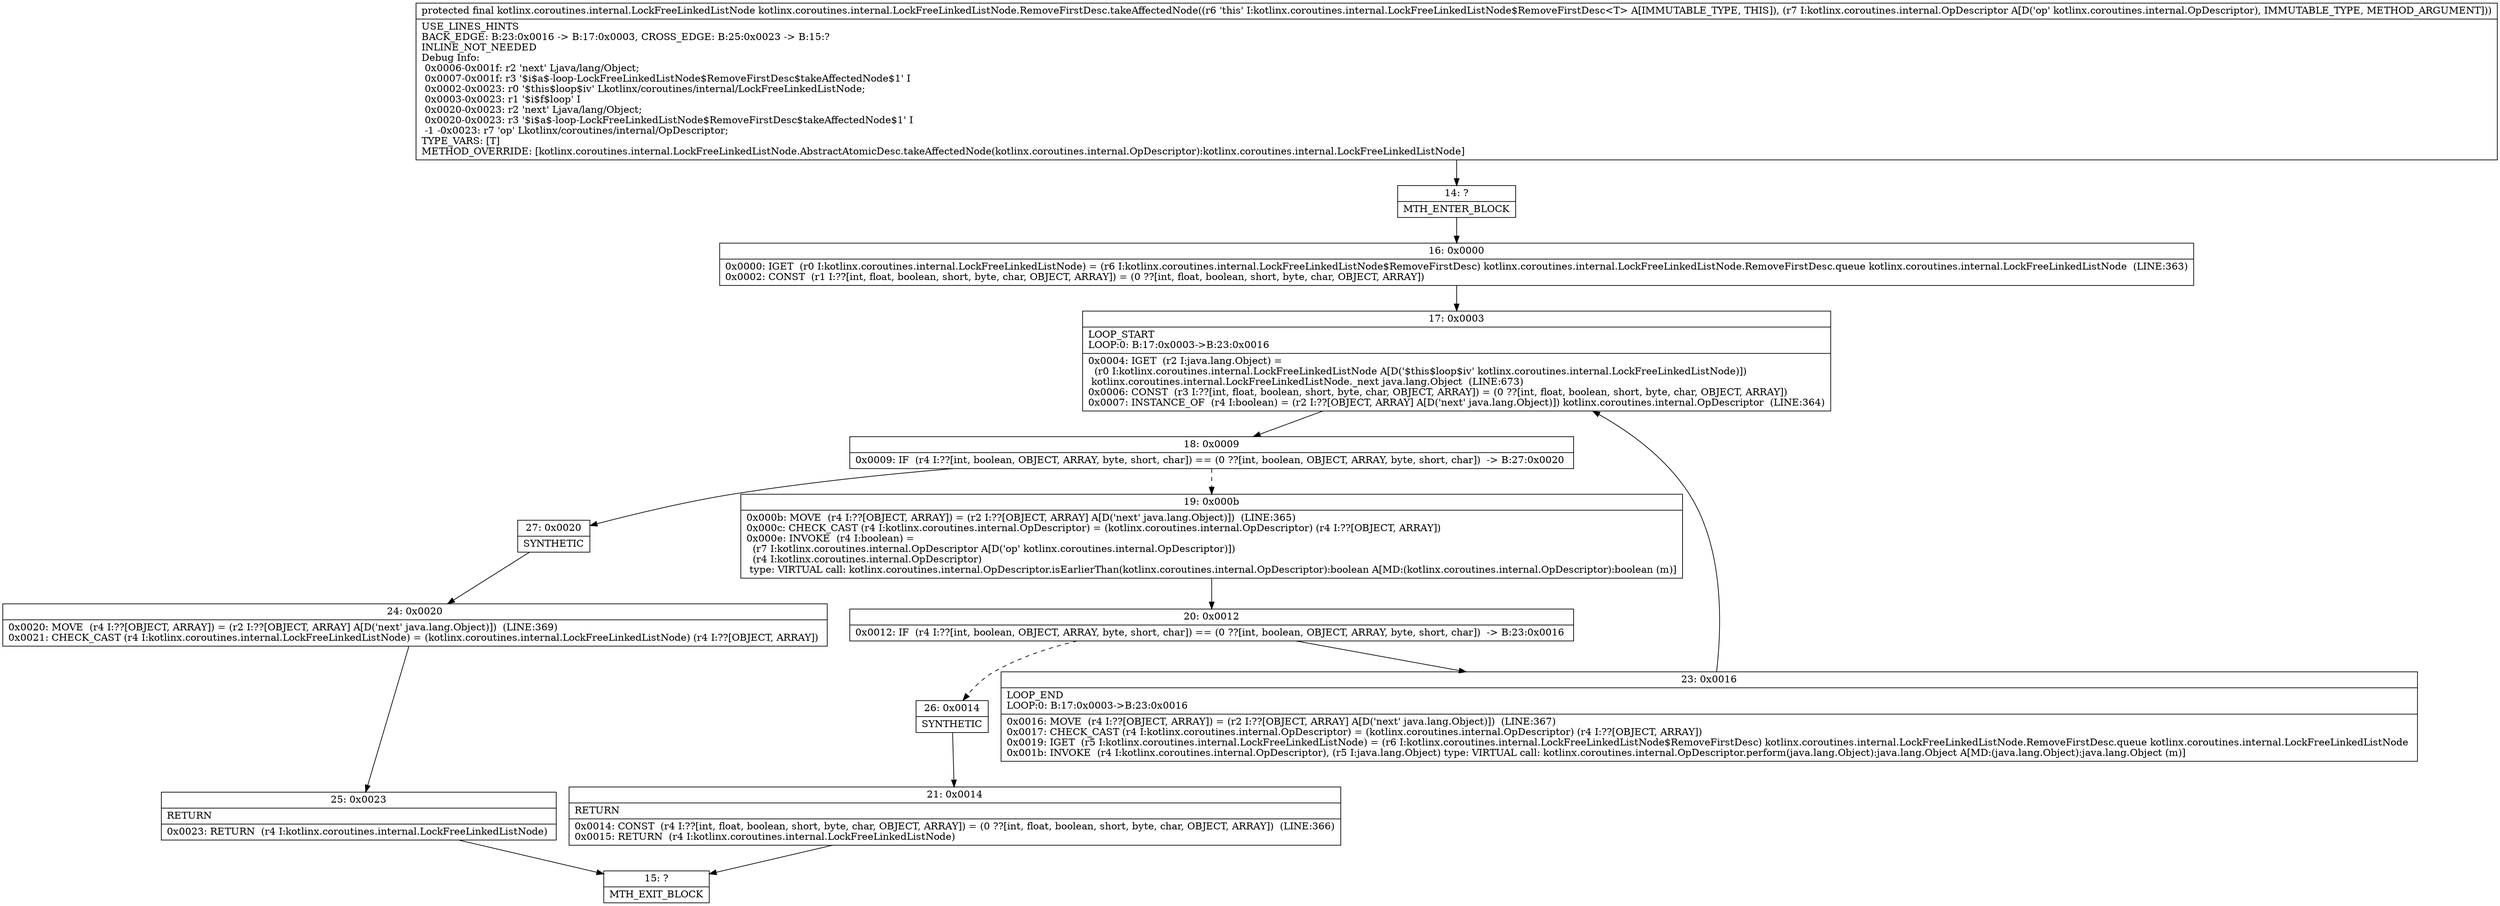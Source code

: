 digraph "CFG forkotlinx.coroutines.internal.LockFreeLinkedListNode.RemoveFirstDesc.takeAffectedNode(Lkotlinx\/coroutines\/internal\/OpDescriptor;)Lkotlinx\/coroutines\/internal\/LockFreeLinkedListNode;" {
Node_14 [shape=record,label="{14\:\ ?|MTH_ENTER_BLOCK\l}"];
Node_16 [shape=record,label="{16\:\ 0x0000|0x0000: IGET  (r0 I:kotlinx.coroutines.internal.LockFreeLinkedListNode) = (r6 I:kotlinx.coroutines.internal.LockFreeLinkedListNode$RemoveFirstDesc) kotlinx.coroutines.internal.LockFreeLinkedListNode.RemoveFirstDesc.queue kotlinx.coroutines.internal.LockFreeLinkedListNode  (LINE:363)\l0x0002: CONST  (r1 I:??[int, float, boolean, short, byte, char, OBJECT, ARRAY]) = (0 ??[int, float, boolean, short, byte, char, OBJECT, ARRAY]) \l}"];
Node_17 [shape=record,label="{17\:\ 0x0003|LOOP_START\lLOOP:0: B:17:0x0003\-\>B:23:0x0016\l|0x0004: IGET  (r2 I:java.lang.Object) = \l  (r0 I:kotlinx.coroutines.internal.LockFreeLinkedListNode A[D('$this$loop$iv' kotlinx.coroutines.internal.LockFreeLinkedListNode)])\l kotlinx.coroutines.internal.LockFreeLinkedListNode._next java.lang.Object  (LINE:673)\l0x0006: CONST  (r3 I:??[int, float, boolean, short, byte, char, OBJECT, ARRAY]) = (0 ??[int, float, boolean, short, byte, char, OBJECT, ARRAY]) \l0x0007: INSTANCE_OF  (r4 I:boolean) = (r2 I:??[OBJECT, ARRAY] A[D('next' java.lang.Object)]) kotlinx.coroutines.internal.OpDescriptor  (LINE:364)\l}"];
Node_18 [shape=record,label="{18\:\ 0x0009|0x0009: IF  (r4 I:??[int, boolean, OBJECT, ARRAY, byte, short, char]) == (0 ??[int, boolean, OBJECT, ARRAY, byte, short, char])  \-\> B:27:0x0020 \l}"];
Node_19 [shape=record,label="{19\:\ 0x000b|0x000b: MOVE  (r4 I:??[OBJECT, ARRAY]) = (r2 I:??[OBJECT, ARRAY] A[D('next' java.lang.Object)])  (LINE:365)\l0x000c: CHECK_CAST (r4 I:kotlinx.coroutines.internal.OpDescriptor) = (kotlinx.coroutines.internal.OpDescriptor) (r4 I:??[OBJECT, ARRAY]) \l0x000e: INVOKE  (r4 I:boolean) = \l  (r7 I:kotlinx.coroutines.internal.OpDescriptor A[D('op' kotlinx.coroutines.internal.OpDescriptor)])\l  (r4 I:kotlinx.coroutines.internal.OpDescriptor)\l type: VIRTUAL call: kotlinx.coroutines.internal.OpDescriptor.isEarlierThan(kotlinx.coroutines.internal.OpDescriptor):boolean A[MD:(kotlinx.coroutines.internal.OpDescriptor):boolean (m)]\l}"];
Node_20 [shape=record,label="{20\:\ 0x0012|0x0012: IF  (r4 I:??[int, boolean, OBJECT, ARRAY, byte, short, char]) == (0 ??[int, boolean, OBJECT, ARRAY, byte, short, char])  \-\> B:23:0x0016 \l}"];
Node_23 [shape=record,label="{23\:\ 0x0016|LOOP_END\lLOOP:0: B:17:0x0003\-\>B:23:0x0016\l|0x0016: MOVE  (r4 I:??[OBJECT, ARRAY]) = (r2 I:??[OBJECT, ARRAY] A[D('next' java.lang.Object)])  (LINE:367)\l0x0017: CHECK_CAST (r4 I:kotlinx.coroutines.internal.OpDescriptor) = (kotlinx.coroutines.internal.OpDescriptor) (r4 I:??[OBJECT, ARRAY]) \l0x0019: IGET  (r5 I:kotlinx.coroutines.internal.LockFreeLinkedListNode) = (r6 I:kotlinx.coroutines.internal.LockFreeLinkedListNode$RemoveFirstDesc) kotlinx.coroutines.internal.LockFreeLinkedListNode.RemoveFirstDesc.queue kotlinx.coroutines.internal.LockFreeLinkedListNode \l0x001b: INVOKE  (r4 I:kotlinx.coroutines.internal.OpDescriptor), (r5 I:java.lang.Object) type: VIRTUAL call: kotlinx.coroutines.internal.OpDescriptor.perform(java.lang.Object):java.lang.Object A[MD:(java.lang.Object):java.lang.Object (m)]\l}"];
Node_26 [shape=record,label="{26\:\ 0x0014|SYNTHETIC\l}"];
Node_21 [shape=record,label="{21\:\ 0x0014|RETURN\l|0x0014: CONST  (r4 I:??[int, float, boolean, short, byte, char, OBJECT, ARRAY]) = (0 ??[int, float, boolean, short, byte, char, OBJECT, ARRAY])  (LINE:366)\l0x0015: RETURN  (r4 I:kotlinx.coroutines.internal.LockFreeLinkedListNode) \l}"];
Node_15 [shape=record,label="{15\:\ ?|MTH_EXIT_BLOCK\l}"];
Node_27 [shape=record,label="{27\:\ 0x0020|SYNTHETIC\l}"];
Node_24 [shape=record,label="{24\:\ 0x0020|0x0020: MOVE  (r4 I:??[OBJECT, ARRAY]) = (r2 I:??[OBJECT, ARRAY] A[D('next' java.lang.Object)])  (LINE:369)\l0x0021: CHECK_CAST (r4 I:kotlinx.coroutines.internal.LockFreeLinkedListNode) = (kotlinx.coroutines.internal.LockFreeLinkedListNode) (r4 I:??[OBJECT, ARRAY]) \l}"];
Node_25 [shape=record,label="{25\:\ 0x0023|RETURN\l|0x0023: RETURN  (r4 I:kotlinx.coroutines.internal.LockFreeLinkedListNode) \l}"];
MethodNode[shape=record,label="{protected final kotlinx.coroutines.internal.LockFreeLinkedListNode kotlinx.coroutines.internal.LockFreeLinkedListNode.RemoveFirstDesc.takeAffectedNode((r6 'this' I:kotlinx.coroutines.internal.LockFreeLinkedListNode$RemoveFirstDesc\<T\> A[IMMUTABLE_TYPE, THIS]), (r7 I:kotlinx.coroutines.internal.OpDescriptor A[D('op' kotlinx.coroutines.internal.OpDescriptor), IMMUTABLE_TYPE, METHOD_ARGUMENT]))  | USE_LINES_HINTS\lBACK_EDGE: B:23:0x0016 \-\> B:17:0x0003, CROSS_EDGE: B:25:0x0023 \-\> B:15:?\lINLINE_NOT_NEEDED\lDebug Info:\l  0x0006\-0x001f: r2 'next' Ljava\/lang\/Object;\l  0x0007\-0x001f: r3 '$i$a$\-loop\-LockFreeLinkedListNode$RemoveFirstDesc$takeAffectedNode$1' I\l  0x0002\-0x0023: r0 '$this$loop$iv' Lkotlinx\/coroutines\/internal\/LockFreeLinkedListNode;\l  0x0003\-0x0023: r1 '$i$f$loop' I\l  0x0020\-0x0023: r2 'next' Ljava\/lang\/Object;\l  0x0020\-0x0023: r3 '$i$a$\-loop\-LockFreeLinkedListNode$RemoveFirstDesc$takeAffectedNode$1' I\l  \-1 \-0x0023: r7 'op' Lkotlinx\/coroutines\/internal\/OpDescriptor;\lTYPE_VARS: [T]\lMETHOD_OVERRIDE: [kotlinx.coroutines.internal.LockFreeLinkedListNode.AbstractAtomicDesc.takeAffectedNode(kotlinx.coroutines.internal.OpDescriptor):kotlinx.coroutines.internal.LockFreeLinkedListNode]\l}"];
MethodNode -> Node_14;Node_14 -> Node_16;
Node_16 -> Node_17;
Node_17 -> Node_18;
Node_18 -> Node_19[style=dashed];
Node_18 -> Node_27;
Node_19 -> Node_20;
Node_20 -> Node_23;
Node_20 -> Node_26[style=dashed];
Node_23 -> Node_17;
Node_26 -> Node_21;
Node_21 -> Node_15;
Node_27 -> Node_24;
Node_24 -> Node_25;
Node_25 -> Node_15;
}

